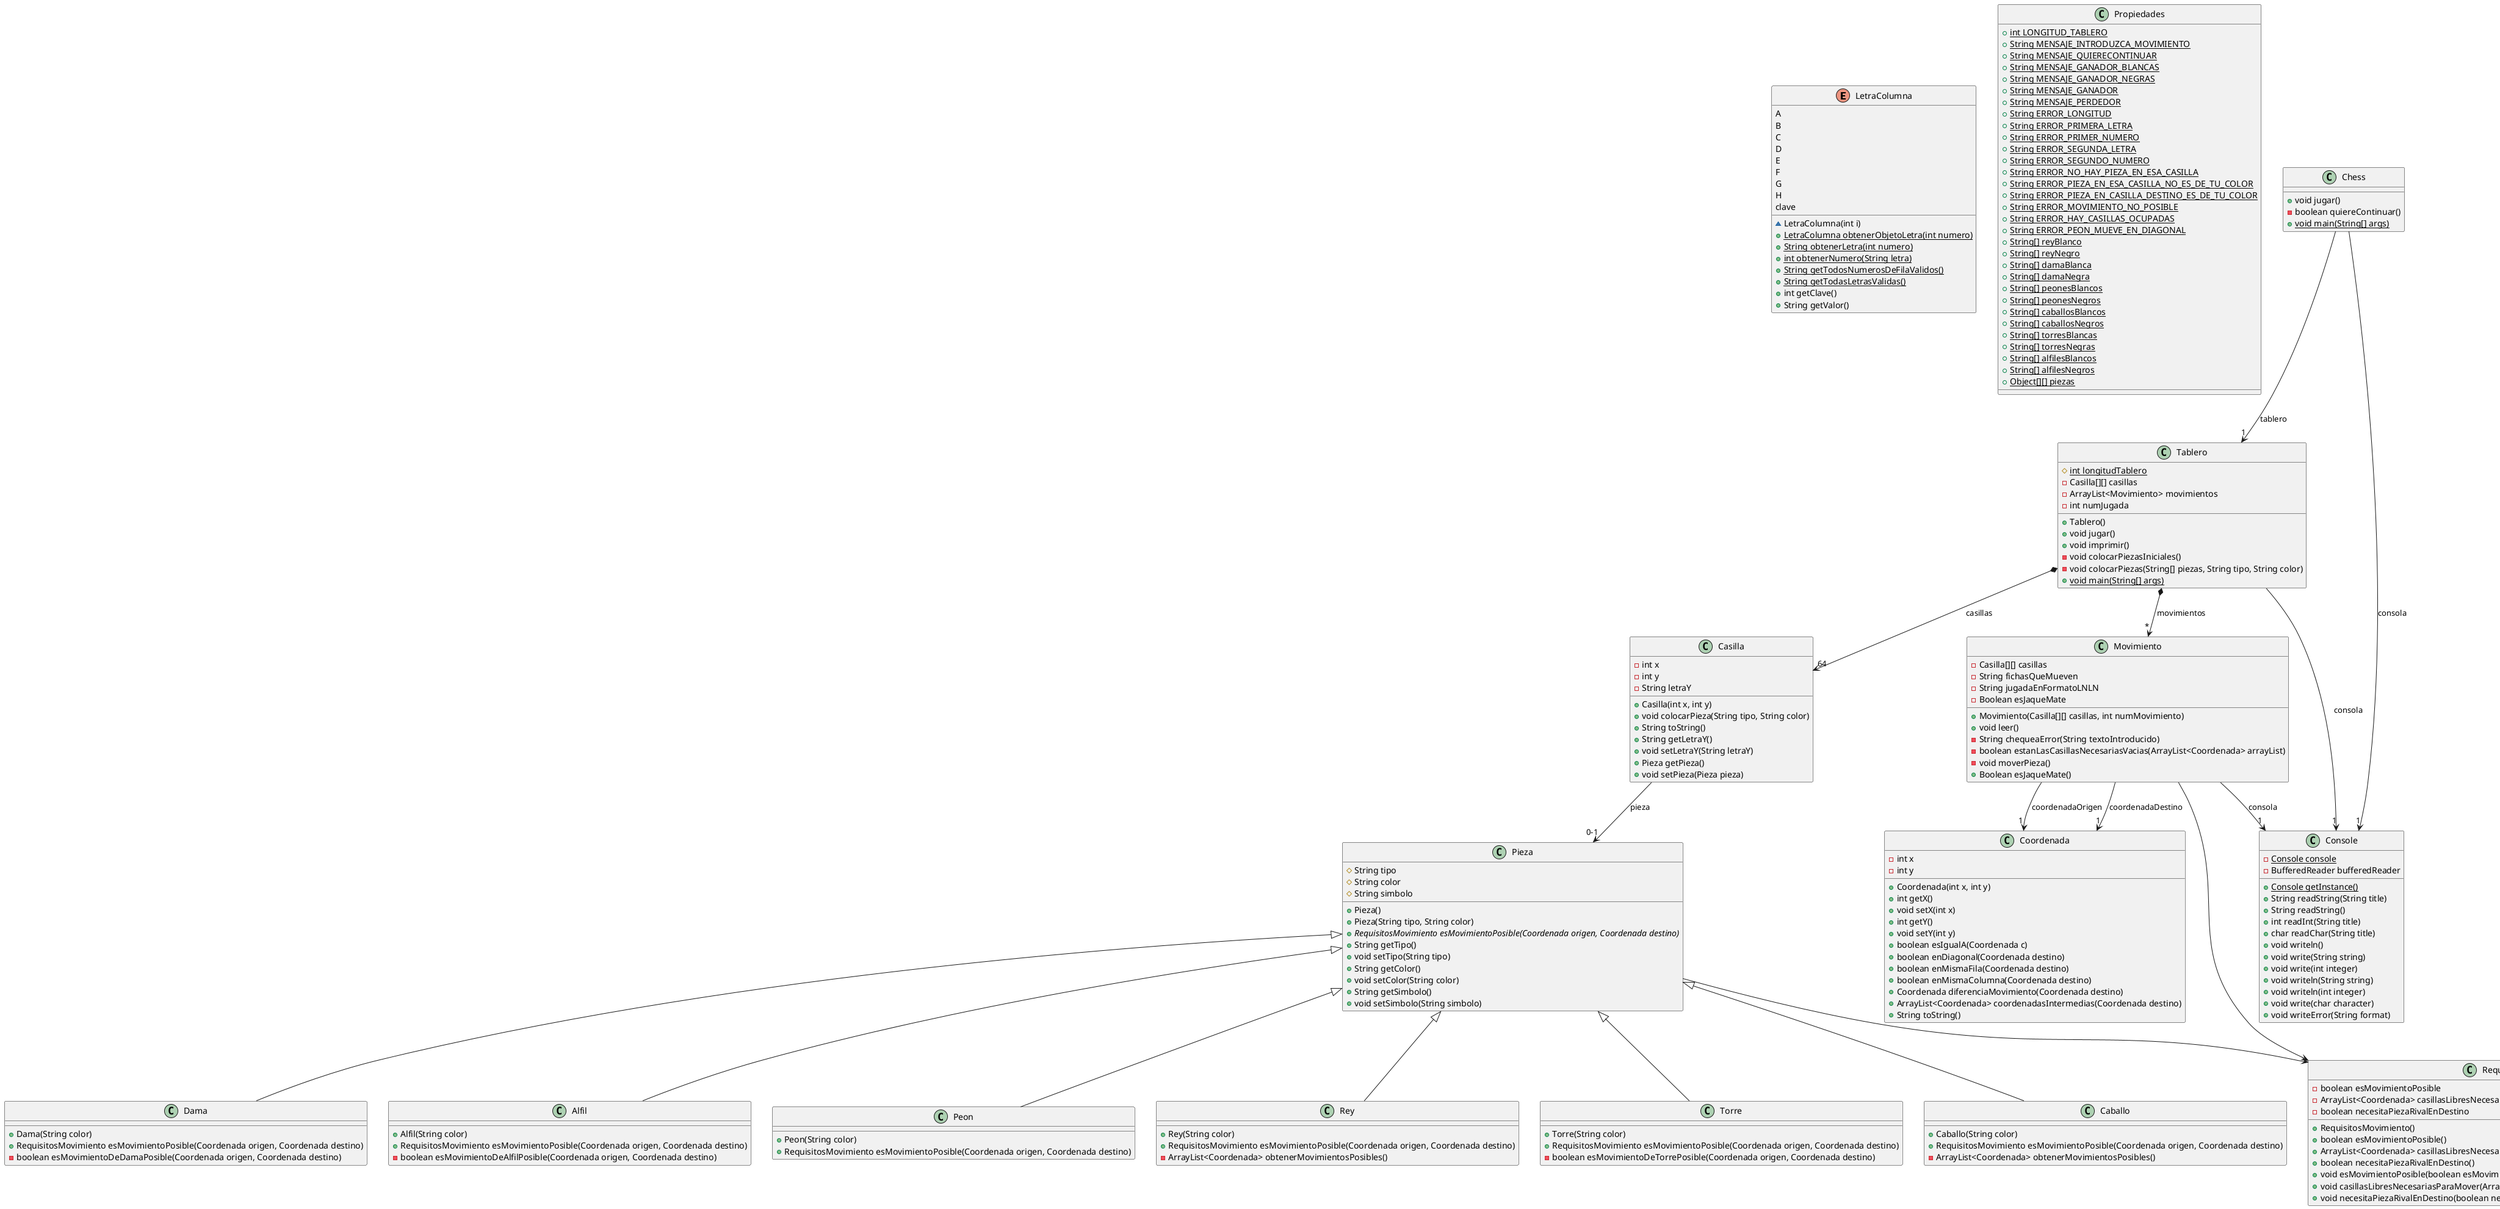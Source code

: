 @startuml

enum LetraColumna [[java:chess.LetraColumna]] {
	A
	B
	C
	D
	E
	F
	G
	H
	clave
	~LetraColumna(int i)
	+{static}LetraColumna obtenerObjetoLetra(int numero)
	+{static}String obtenerLetra(int numero)
	+{static}int obtenerNumero(String letra)
	+{static}String getTodosNumerosDeFilaValidos()
	+{static}String getTodasLetrasValidas()
	+int getClave()
	+String getValor()
}

class Propiedades [[java:chess.Propiedades]] {
	+{static}int LONGITUD_TABLERO
	+{static}String MENSAJE_INTRODUZCA_MOVIMIENTO
	+{static}String MENSAJE_QUIERECONTINUAR
	+{static}String MENSAJE_GANADOR_BLANCAS
	+{static}String MENSAJE_GANADOR_NEGRAS
	+{static}String MENSAJE_GANADOR
	+{static}String MENSAJE_PERDEDOR
	+{static}String ERROR_LONGITUD
	+{static}String ERROR_PRIMERA_LETRA
	+{static}String ERROR_PRIMER_NUMERO
	+{static}String ERROR_SEGUNDA_LETRA
	+{static}String ERROR_SEGUNDO_NUMERO
	+{static}String ERROR_NO_HAY_PIEZA_EN_ESA_CASILLA
	+{static}String ERROR_PIEZA_EN_ESA_CASILLA_NO_ES_DE_TU_COLOR
	+{static}String ERROR_PIEZA_EN_CASILLA_DESTINO_ES_DE_TU_COLOR
	+{static}String ERROR_MOVIMIENTO_NO_POSIBLE
	+{static}String ERROR_HAY_CASILLAS_OCUPADAS
	+{static}String ERROR_PEON_MUEVE_EN_DIAGONAL
	+{static}String[] reyBlanco
	+{static}String[] reyNegro
	+{static}String[] damaBlanca
	+{static}String[] damaNegra
	+{static}String[] peonesBlancos
	+{static}String[] peonesNegros
	+{static}String[] caballosBlancos
	+{static}String[] caballosNegros
	+{static}String[] torresBlancas
	+{static}String[] torresNegras
	+{static}String[] alfilesBlancos
	+{static}String[] alfilesNegros
	+{static}Object[][] piezas
}

class Casilla [[java:chess.Casilla]] {
	-int x
	-int y
	-String letraY
	+Casilla(int x, int y)
	+void colocarPieza(String tipo, String color)
	+String toString()
	+String getLetraY()
	+void setLetraY(String letraY)
	+Pieza getPieza()
	+void setPieza(Pieza pieza)
}
class Pieza [[java:chess.Pieza]] {
}
Casilla --> "0-1" Pieza : pieza
class Chess [[java:chess.Chess]] {
	+void jugar()
	-boolean quiereContinuar()
	+{static}void main(String[] args)
}
class Tablero [[java:programaOrientadoObjetos.Tablero]] {
}
Chess --> "1" Tablero : tablero
class Console [[java:mastermind.Console]] {
}
Chess --> "1" Console : consola
class Console [[java:chess.Console]] {
	-{static}Console console
	-BufferedReader bufferedReader
	+{static}Console getInstance()
	+String readString(String title)
	+String readString()
	+int readInt(String title)
	+char readChar(String title)
	+void writeln()
	+void write(String string)
	+void write(int integer)
	+void writeln(String string)
	+void writeln(int integer)
	+void write(char character)
	+void writeError(String format)
}
class Coordenada [[java:chess.Coordenada]] {
	-int x
	-int y
	+Coordenada(int x, int y)
	+int getX()
	+void setX(int x)
	+int getY()
	+void setY(int y)
	+boolean esIgualA(Coordenada c)
	+boolean enDiagonal(Coordenada destino)
	+boolean enMismaFila(Coordenada destino)
	+boolean enMismaColumna(Coordenada destino)
	+Coordenada diferenciaMovimiento(Coordenada destino)
	+ArrayList<Coordenada> coordenadasIntermedias(Coordenada destino)
	+String toString()
}
class Torre [[java:chess.Torre]] {
	+Torre(String color)
	+RequisitosMovimiento esMovimientoPosible(Coordenada origen, Coordenada destino)
	-boolean esMovimientoDeTorrePosible(Coordenada origen, Coordenada destino)
}
class Pieza [[java:chess.Pieza]] {
}
Pieza <|-- Torre
class Caballo [[java:chess.Caballo]] {
	+Caballo(String color)
	+RequisitosMovimiento esMovimientoPosible(Coordenada origen, Coordenada destino)
	-ArrayList<Coordenada> obtenerMovimientosPosibles()
}
class Pieza [[java:chess.Pieza]] {
}
Pieza <|-- Caballo
class Dama [[java:chess.Dama]] {
	+Dama(String color)
	+RequisitosMovimiento esMovimientoPosible(Coordenada origen, Coordenada destino)
	-boolean esMovimientoDeDamaPosible(Coordenada origen, Coordenada destino)
}
class Pieza [[java:chess.Pieza]] {
}
Pieza <|-- Dama

class Alfil [[java:chess.Alfil]] {
	+Alfil(String color)
	+RequisitosMovimiento esMovimientoPosible(Coordenada origen, Coordenada destino)
	-boolean esMovimientoDeAlfilPosible(Coordenada origen, Coordenada destino)
}
class Pieza [[java:chess.Pieza]] {
}
Pieza <|-- Alfil
abstract class Pieza [[java:chess.Pieza]] {
	#String tipo
	#String color
	#String simbolo
	+Pieza()
	+Pieza(String tipo, String color)
	+{abstract}RequisitosMovimiento esMovimientoPosible(Coordenada origen, Coordenada destino)
	+String getTipo()
	+void setTipo(String tipo)
	+String getColor()
	+void setColor(String color)
	+String getSimbolo()
	+void setSimbolo(String simbolo)
}
class Peon [[java:chess.Peon]] {
	+Peon(String color)
	+RequisitosMovimiento esMovimientoPosible(Coordenada origen, Coordenada destino)
}
class Pieza [[java:chess.Pieza]] {
}
Pieza <|-- Peon
class Movimiento [[java:chess.Movimiento]] {
	-Casilla[][] casillas
	-String fichasQueMueven
	-String jugadaEnFormatoLNLN
	-Boolean esJaqueMate
	+Movimiento(Casilla[][] casillas, int numMovimiento)
	+void leer()
	-String chequeaError(String textoIntroducido)
	-boolean estanLasCasillasNecesariasVacias(ArrayList<Coordenada> arrayList)
	-void moverPieza()
	+Boolean esJaqueMate()
}
class Coordenada [[java:programaOrientadoObjetos.Coordenada]] {
}
Movimiento --> "1" Coordenada : coordenadaOrigen
class Coordenada [[java:programaOrientadoObjetos.Coordenada]] {
}
Movimiento --> "1" Coordenada : coordenadaDestino
class Console [[java:mastermind.Console]] {
}
Movimiento --> "1" Console : consola
class Tablero [[java:chess.Tablero]] {
	#{static}int longitudTablero
	-Casilla[][] casillas
	-ArrayList<Movimiento> movimientos
	-int numJugada
	+Tablero()
	+void jugar()
	+void imprimir()
	-void colocarPiezasIniciales()
	-void colocarPiezas(String[] piezas, String tipo, String color)
	+{static}void main(String[] args)
}
class Console [[java:mastermind.Console]] {
}
Tablero --> "1" Console : consola
Tablero *--> "*" Movimiento : movimientos
Tablero *--> "64" Casilla : casillas
class Rey [[java:chess.Rey]] {
	+Rey(String color)
	+RequisitosMovimiento esMovimientoPosible(Coordenada origen, Coordenada destino)
	-ArrayList<Coordenada> obtenerMovimientosPosibles()
}
class Pieza [[java:chess.Pieza]] {
}
Pieza <|-- Rey

class RequisitosMovimiento [[java:chess.RequisitosMovimiento]] {
	-boolean esMovimientoPosible
	-ArrayList<Coordenada> casillasLibresNecesariasParaMover
	-boolean necesitaPiezaRivalEnDestino
	+RequisitosMovimiento()
	+boolean esMovimientoPosible()
	+ArrayList<Coordenada> casillasLibresNecesariasParaMover()
	+boolean necesitaPiezaRivalEnDestino()
	+void esMovimientoPosible(boolean esMovimientoPosible)
	+void casillasLibresNecesariasParaMover(ArrayList<Coordenada> casillasLibresNecesariasParaMover)
	+void necesitaPiezaRivalEnDestino(boolean necesitaPiezaRivalEnDestino)
}

Pieza --> RequisitosMovimiento
Movimiento --> RequisitosMovimiento

@enduml